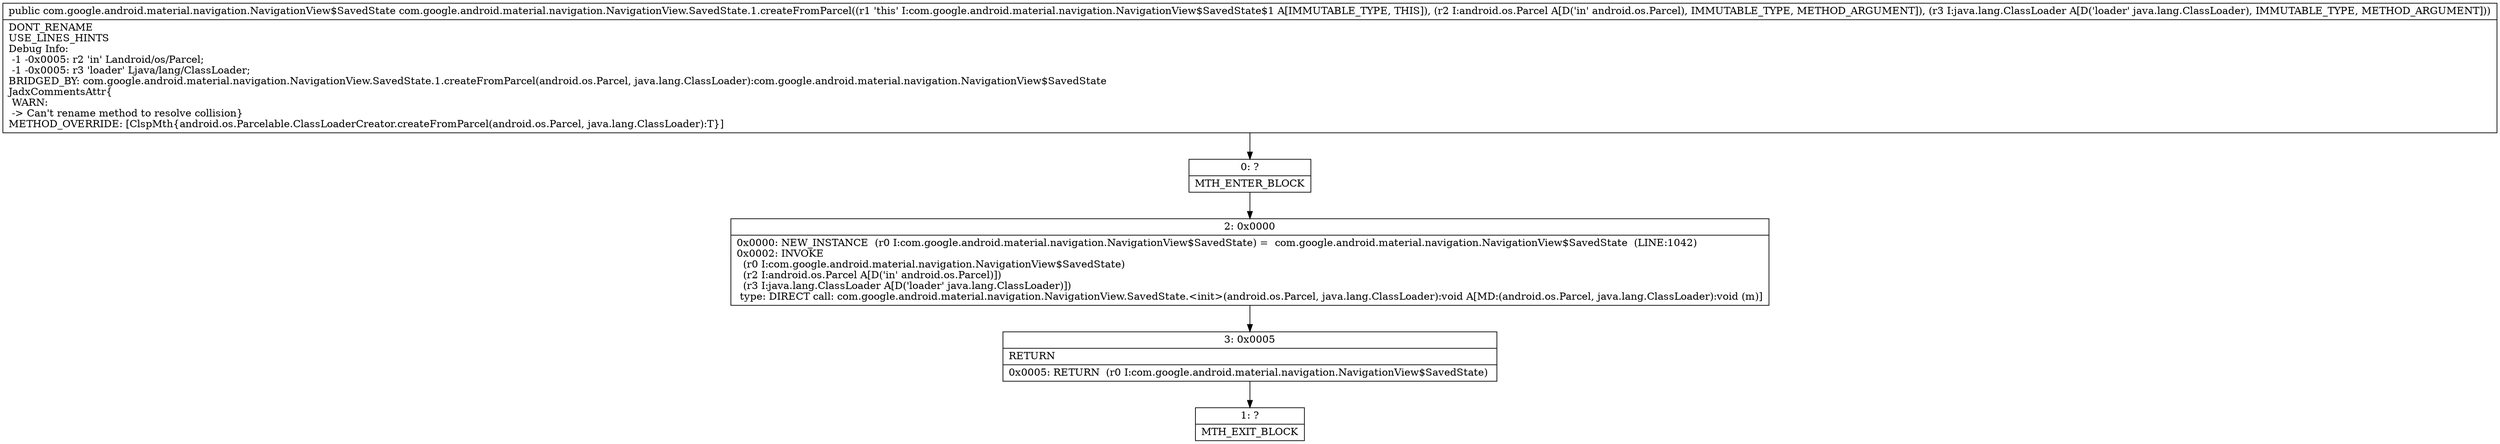 digraph "CFG forcom.google.android.material.navigation.NavigationView.SavedState.1.createFromParcel(Landroid\/os\/Parcel;Ljava\/lang\/ClassLoader;)Lcom\/google\/android\/material\/navigation\/NavigationView$SavedState;" {
Node_0 [shape=record,label="{0\:\ ?|MTH_ENTER_BLOCK\l}"];
Node_2 [shape=record,label="{2\:\ 0x0000|0x0000: NEW_INSTANCE  (r0 I:com.google.android.material.navigation.NavigationView$SavedState) =  com.google.android.material.navigation.NavigationView$SavedState  (LINE:1042)\l0x0002: INVOKE  \l  (r0 I:com.google.android.material.navigation.NavigationView$SavedState)\l  (r2 I:android.os.Parcel A[D('in' android.os.Parcel)])\l  (r3 I:java.lang.ClassLoader A[D('loader' java.lang.ClassLoader)])\l type: DIRECT call: com.google.android.material.navigation.NavigationView.SavedState.\<init\>(android.os.Parcel, java.lang.ClassLoader):void A[MD:(android.os.Parcel, java.lang.ClassLoader):void (m)]\l}"];
Node_3 [shape=record,label="{3\:\ 0x0005|RETURN\l|0x0005: RETURN  (r0 I:com.google.android.material.navigation.NavigationView$SavedState) \l}"];
Node_1 [shape=record,label="{1\:\ ?|MTH_EXIT_BLOCK\l}"];
MethodNode[shape=record,label="{public com.google.android.material.navigation.NavigationView$SavedState com.google.android.material.navigation.NavigationView.SavedState.1.createFromParcel((r1 'this' I:com.google.android.material.navigation.NavigationView$SavedState$1 A[IMMUTABLE_TYPE, THIS]), (r2 I:android.os.Parcel A[D('in' android.os.Parcel), IMMUTABLE_TYPE, METHOD_ARGUMENT]), (r3 I:java.lang.ClassLoader A[D('loader' java.lang.ClassLoader), IMMUTABLE_TYPE, METHOD_ARGUMENT]))  | DONT_RENAME\lUSE_LINES_HINTS\lDebug Info:\l  \-1 \-0x0005: r2 'in' Landroid\/os\/Parcel;\l  \-1 \-0x0005: r3 'loader' Ljava\/lang\/ClassLoader;\lBRIDGED_BY: com.google.android.material.navigation.NavigationView.SavedState.1.createFromParcel(android.os.Parcel, java.lang.ClassLoader):com.google.android.material.navigation.NavigationView$SavedState\lJadxCommentsAttr\{\l WARN: \l \-\> Can't rename method to resolve collision\}\lMETHOD_OVERRIDE: [ClspMth\{android.os.Parcelable.ClassLoaderCreator.createFromParcel(android.os.Parcel, java.lang.ClassLoader):T\}]\l}"];
MethodNode -> Node_0;Node_0 -> Node_2;
Node_2 -> Node_3;
Node_3 -> Node_1;
}

